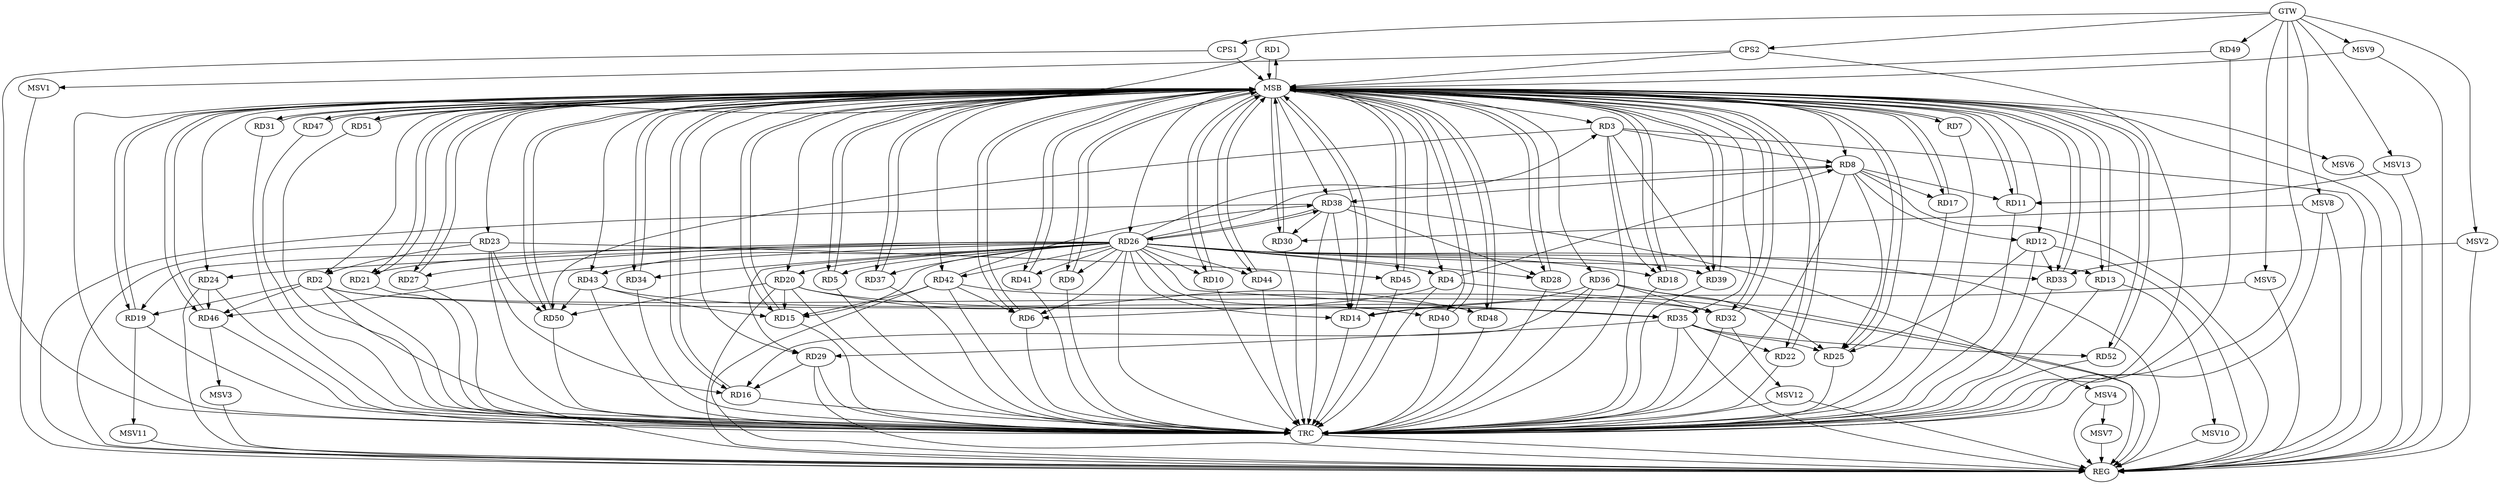 strict digraph G {
  RD1 [ label="RD1" ];
  RD2 [ label="RD2" ];
  RD3 [ label="RD3" ];
  RD4 [ label="RD4" ];
  RD5 [ label="RD5" ];
  RD6 [ label="RD6" ];
  RD7 [ label="RD7" ];
  RD8 [ label="RD8" ];
  RD9 [ label="RD9" ];
  RD10 [ label="RD10" ];
  RD11 [ label="RD11" ];
  RD12 [ label="RD12" ];
  RD13 [ label="RD13" ];
  RD14 [ label="RD14" ];
  RD15 [ label="RD15" ];
  RD16 [ label="RD16" ];
  RD17 [ label="RD17" ];
  RD18 [ label="RD18" ];
  RD19 [ label="RD19" ];
  RD20 [ label="RD20" ];
  RD21 [ label="RD21" ];
  RD22 [ label="RD22" ];
  RD23 [ label="RD23" ];
  RD24 [ label="RD24" ];
  RD25 [ label="RD25" ];
  RD26 [ label="RD26" ];
  RD27 [ label="RD27" ];
  RD28 [ label="RD28" ];
  RD29 [ label="RD29" ];
  RD30 [ label="RD30" ];
  RD31 [ label="RD31" ];
  RD32 [ label="RD32" ];
  RD33 [ label="RD33" ];
  RD34 [ label="RD34" ];
  RD35 [ label="RD35" ];
  RD36 [ label="RD36" ];
  RD37 [ label="RD37" ];
  RD38 [ label="RD38" ];
  RD39 [ label="RD39" ];
  RD40 [ label="RD40" ];
  RD41 [ label="RD41" ];
  RD42 [ label="RD42" ];
  RD43 [ label="RD43" ];
  RD44 [ label="RD44" ];
  RD45 [ label="RD45" ];
  RD46 [ label="RD46" ];
  RD47 [ label="RD47" ];
  RD48 [ label="RD48" ];
  RD49 [ label="RD49" ];
  RD50 [ label="RD50" ];
  RD51 [ label="RD51" ];
  RD52 [ label="RD52" ];
  CPS1 [ label="CPS1" ];
  CPS2 [ label="CPS2" ];
  GTW [ label="GTW" ];
  REG [ label="REG" ];
  MSB [ label="MSB" ];
  TRC [ label="TRC" ];
  MSV1 [ label="MSV1" ];
  MSV2 [ label="MSV2" ];
  MSV3 [ label="MSV3" ];
  MSV4 [ label="MSV4" ];
  MSV5 [ label="MSV5" ];
  MSV6 [ label="MSV6" ];
  MSV7 [ label="MSV7" ];
  MSV8 [ label="MSV8" ];
  MSV9 [ label="MSV9" ];
  MSV10 [ label="MSV10" ];
  MSV11 [ label="MSV11" ];
  MSV12 [ label="MSV12" ];
  MSV13 [ label="MSV13" ];
  RD2 -> RD19;
  RD23 -> RD2;
  RD2 -> RD32;
  RD2 -> RD35;
  RD2 -> RD46;
  RD3 -> RD8;
  RD3 -> RD18;
  RD3 -> RD39;
  RD3 -> RD50;
  RD4 -> RD6;
  RD4 -> RD8;
  RD26 -> RD6;
  RD42 -> RD6;
  RD8 -> RD11;
  RD8 -> RD12;
  RD8 -> RD17;
  RD8 -> RD25;
  RD8 -> RD38;
  RD12 -> RD25;
  RD12 -> RD33;
  RD36 -> RD14;
  RD38 -> RD14;
  RD20 -> RD15;
  RD26 -> RD15;
  RD42 -> RD15;
  RD43 -> RD15;
  RD23 -> RD16;
  RD29 -> RD16;
  RD36 -> RD16;
  RD20 -> RD35;
  RD20 -> RD48;
  RD20 -> RD50;
  RD26 -> RD21;
  RD35 -> RD22;
  RD23 -> RD45;
  RD23 -> RD50;
  RD24 -> RD46;
  RD35 -> RD25;
  RD36 -> RD25;
  RD26 -> RD28;
  RD26 -> RD29;
  RD26 -> RD33;
  RD26 -> RD38;
  RD38 -> RD26;
  RD38 -> RD28;
  RD35 -> RD29;
  RD38 -> RD30;
  RD36 -> RD32;
  RD42 -> RD32;
  RD35 -> RD52;
  RD42 -> RD38;
  RD43 -> RD40;
  RD43 -> RD50;
  GTW -> RD49;
  GTW -> CPS1;
  GTW -> CPS2;
  RD2 -> REG;
  RD3 -> REG;
  RD4 -> REG;
  RD8 -> REG;
  RD12 -> REG;
  RD20 -> REG;
  RD23 -> REG;
  RD24 -> REG;
  RD26 -> REG;
  RD29 -> REG;
  RD35 -> REG;
  RD36 -> REG;
  RD38 -> REG;
  RD42 -> REG;
  RD1 -> MSB;
  MSB -> RD18;
  MSB -> RD20;
  MSB -> RD21;
  MSB -> REG;
  RD5 -> MSB;
  MSB -> RD16;
  MSB -> RD48;
  RD6 -> MSB;
  MSB -> RD15;
  MSB -> RD17;
  MSB -> RD25;
  MSB -> RD35;
  RD7 -> MSB;
  MSB -> RD19;
  MSB -> RD29;
  MSB -> RD30;
  MSB -> RD34;
  MSB -> RD39;
  RD9 -> MSB;
  MSB -> RD33;
  MSB -> RD37;
  MSB -> RD46;
  MSB -> RD47;
  MSB -> RD52;
  RD10 -> MSB;
  MSB -> RD51;
  RD11 -> MSB;
  MSB -> RD43;
  RD13 -> MSB;
  RD14 -> MSB;
  MSB -> RD1;
  MSB -> RD12;
  MSB -> RD24;
  MSB -> RD36;
  MSB -> RD44;
  RD15 -> MSB;
  MSB -> RD41;
  RD16 -> MSB;
  MSB -> RD6;
  MSB -> RD11;
  MSB -> RD42;
  RD17 -> MSB;
  MSB -> RD5;
  MSB -> RD8;
  RD18 -> MSB;
  MSB -> RD7;
  MSB -> RD9;
  MSB -> RD10;
  MSB -> RD26;
  MSB -> RD50;
  RD19 -> MSB;
  MSB -> RD23;
  RD21 -> MSB;
  MSB -> RD2;
  RD22 -> MSB;
  MSB -> RD31;
  MSB -> RD45;
  RD25 -> MSB;
  MSB -> RD4;
  RD27 -> MSB;
  RD28 -> MSB;
  MSB -> RD3;
  RD30 -> MSB;
  MSB -> RD13;
  RD31 -> MSB;
  RD32 -> MSB;
  RD33 -> MSB;
  MSB -> RD40;
  RD34 -> MSB;
  MSB -> RD38;
  RD37 -> MSB;
  MSB -> RD14;
  RD39 -> MSB;
  RD40 -> MSB;
  RD41 -> MSB;
  RD44 -> MSB;
  MSB -> RD27;
  RD45 -> MSB;
  RD46 -> MSB;
  RD47 -> MSB;
  MSB -> RD28;
  RD48 -> MSB;
  RD49 -> MSB;
  MSB -> RD22;
  RD50 -> MSB;
  RD51 -> MSB;
  RD52 -> MSB;
  CPS1 -> MSB;
  MSB -> RD32;
  CPS2 -> MSB;
  RD1 -> TRC;
  RD2 -> TRC;
  RD3 -> TRC;
  RD4 -> TRC;
  RD5 -> TRC;
  RD6 -> TRC;
  RD7 -> TRC;
  RD8 -> TRC;
  RD9 -> TRC;
  RD10 -> TRC;
  RD11 -> TRC;
  RD12 -> TRC;
  RD13 -> TRC;
  RD14 -> TRC;
  RD15 -> TRC;
  RD16 -> TRC;
  RD17 -> TRC;
  RD18 -> TRC;
  RD19 -> TRC;
  RD20 -> TRC;
  RD21 -> TRC;
  RD22 -> TRC;
  RD23 -> TRC;
  RD24 -> TRC;
  RD25 -> TRC;
  RD26 -> TRC;
  RD27 -> TRC;
  RD28 -> TRC;
  RD29 -> TRC;
  RD30 -> TRC;
  RD31 -> TRC;
  RD32 -> TRC;
  RD33 -> TRC;
  RD34 -> TRC;
  RD35 -> TRC;
  RD36 -> TRC;
  RD37 -> TRC;
  RD38 -> TRC;
  RD39 -> TRC;
  RD40 -> TRC;
  RD41 -> TRC;
  RD42 -> TRC;
  RD43 -> TRC;
  RD44 -> TRC;
  RD45 -> TRC;
  RD46 -> TRC;
  RD47 -> TRC;
  RD48 -> TRC;
  RD49 -> TRC;
  RD50 -> TRC;
  RD51 -> TRC;
  RD52 -> TRC;
  CPS1 -> TRC;
  CPS2 -> TRC;
  GTW -> TRC;
  TRC -> REG;
  RD26 -> RD3;
  RD26 -> RD48;
  RD26 -> RD9;
  RD26 -> RD27;
  RD26 -> RD37;
  RD26 -> RD42;
  RD26 -> RD34;
  RD26 -> RD5;
  RD26 -> RD41;
  RD26 -> RD44;
  RD26 -> RD13;
  RD26 -> RD20;
  RD26 -> RD4;
  RD26 -> RD14;
  RD26 -> RD10;
  RD26 -> RD24;
  RD26 -> RD35;
  RD26 -> RD46;
  RD26 -> RD8;
  RD26 -> RD39;
  RD26 -> RD18;
  RD26 -> RD43;
  RD26 -> RD19;
  CPS2 -> MSV1;
  MSV1 -> REG;
  MSV2 -> RD33;
  GTW -> MSV2;
  MSV2 -> REG;
  RD46 -> MSV3;
  MSV3 -> REG;
  RD38 -> MSV4;
  MSV4 -> REG;
  MSV5 -> RD14;
  GTW -> MSV5;
  MSV5 -> REG;
  MSB -> MSV6;
  MSV6 -> REG;
  MSV4 -> MSV7;
  MSV7 -> REG;
  MSV8 -> RD30;
  GTW -> MSV8;
  MSV8 -> REG;
  MSV8 -> TRC;
  MSV9 -> MSB;
  GTW -> MSV9;
  MSV9 -> REG;
  RD13 -> MSV10;
  MSV10 -> REG;
  RD19 -> MSV11;
  MSV11 -> REG;
  RD32 -> MSV12;
  MSV12 -> REG;
  MSV12 -> TRC;
  MSV13 -> RD11;
  GTW -> MSV13;
  MSV13 -> REG;
}
